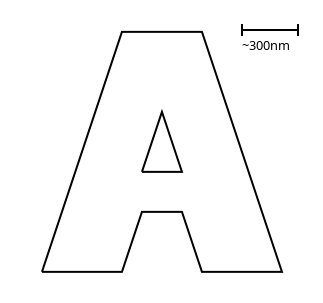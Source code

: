 <?xml version="1.0" encoding="UTF-8"?>
<dia:diagram xmlns:dia="http://www.lysator.liu.se/~alla/dia/">
  <dia:layer name="Background" visible="true" active="true">
    <dia:object type="Standard - Box" version="0" id="O0">
      <dia:attribute name="obj_pos">
        <dia:point val="14,6.2"/>
      </dia:attribute>
      <dia:attribute name="obj_bb">
        <dia:rectangle val="13.95,6.15;30.05,21.25"/>
      </dia:attribute>
      <dia:attribute name="elem_corner">
        <dia:point val="14,6.2"/>
      </dia:attribute>
      <dia:attribute name="elem_width">
        <dia:real val="16"/>
      </dia:attribute>
      <dia:attribute name="elem_height">
        <dia:real val="15.0"/>
      </dia:attribute>
      <dia:attribute name="border_width">
        <dia:real val="0.1"/>
      </dia:attribute>
      <dia:attribute name="border_color">
        <dia:color val="#ffffff"/>
      </dia:attribute>
      <dia:attribute name="show_background">
        <dia:boolean val="true"/>
      </dia:attribute>
    </dia:object>
    <dia:group>
      <dia:object type="Standard - PolyLine" version="0" id="O1">
        <dia:attribute name="obj_pos">
          <dia:point val="15.997,19.693"/>
        </dia:attribute>
        <dia:attribute name="obj_bb">
          <dia:rectangle val="15.934,7.643;28.066,19.757"/>
        </dia:attribute>
        <dia:attribute name="poly_points">
          <dia:point val="15.997,19.693"/>
          <dia:point val="19.997,7.693"/>
          <dia:point val="23.997,7.693"/>
          <dia:point val="27.997,19.693"/>
          <dia:point val="23.997,19.693"/>
          <dia:point val="22.997,16.693"/>
          <dia:point val="20.997,16.693"/>
          <dia:point val="19.997,19.693"/>
          <dia:point val="15.997,19.693"/>
        </dia:attribute>
      </dia:object>
      <dia:object type="Standard - PolyLine" version="0" id="O2">
        <dia:attribute name="obj_pos">
          <dia:point val="20.997,14.693"/>
        </dia:attribute>
        <dia:attribute name="obj_bb">
          <dia:rectangle val="20.934,11.678;23.066,14.757"/>
        </dia:attribute>
        <dia:attribute name="poly_points">
          <dia:point val="20.997,14.693"/>
          <dia:point val="21.997,11.693"/>
          <dia:point val="22.997,14.693"/>
          <dia:point val="20.997,14.693"/>
        </dia:attribute>
      </dia:object>
    </dia:group>
    <dia:object type="Standard - Line" version="0" id="O3">
      <dia:attribute name="obj_pos">
        <dia:point val="26,7.6"/>
      </dia:attribute>
      <dia:attribute name="obj_bb">
        <dia:rectangle val="25.95,7.55;28.85,7.65"/>
      </dia:attribute>
      <dia:attribute name="conn_endpoints">
        <dia:point val="26,7.6"/>
        <dia:point val="28.8,7.6"/>
      </dia:attribute>
      <dia:attribute name="numcp">
        <dia:int val="1"/>
      </dia:attribute>
    </dia:object>
    <dia:object type="Standard - Line" version="0" id="O4">
      <dia:attribute name="obj_pos">
        <dia:point val="26,7.3"/>
      </dia:attribute>
      <dia:attribute name="obj_bb">
        <dia:rectangle val="25.95,7.25;26.05,7.95"/>
      </dia:attribute>
      <dia:attribute name="conn_endpoints">
        <dia:point val="26,7.3"/>
        <dia:point val="26,7.9"/>
      </dia:attribute>
      <dia:attribute name="numcp">
        <dia:int val="1"/>
      </dia:attribute>
    </dia:object>
    <dia:object type="Standard - Line" version="0" id="O5">
      <dia:attribute name="obj_pos">
        <dia:point val="28.8,7.3"/>
      </dia:attribute>
      <dia:attribute name="obj_bb">
        <dia:rectangle val="28.75,7.25;28.85,7.95"/>
      </dia:attribute>
      <dia:attribute name="conn_endpoints">
        <dia:point val="28.8,7.3"/>
        <dia:point val="28.8,7.9"/>
      </dia:attribute>
      <dia:attribute name="numcp">
        <dia:int val="1"/>
      </dia:attribute>
    </dia:object>
    <dia:object type="Standard - Text" version="1" id="O6">
      <dia:attribute name="obj_pos">
        <dia:point val="26,8.6"/>
      </dia:attribute>
      <dia:attribute name="obj_bb">
        <dia:rectangle val="26,7.986;28.809,8.79"/>
      </dia:attribute>
      <dia:attribute name="text">
        <dia:composite type="text">
          <dia:attribute name="string">
            <dia:string>#~300nm#</dia:string>
          </dia:attribute>
          <dia:attribute name="font">
            <dia:font family="sans" style="0" name="Helvetica"/>
          </dia:attribute>
          <dia:attribute name="height">
            <dia:real val="0.8"/>
          </dia:attribute>
          <dia:attribute name="pos">
            <dia:point val="26,8.6"/>
          </dia:attribute>
          <dia:attribute name="color">
            <dia:color val="#000000"/>
          </dia:attribute>
          <dia:attribute name="alignment">
            <dia:enum val="0"/>
          </dia:attribute>
        </dia:composite>
      </dia:attribute>
      <dia:attribute name="valign">
        <dia:enum val="3"/>
      </dia:attribute>
    </dia:object>
  </dia:layer>
</dia:diagram>

